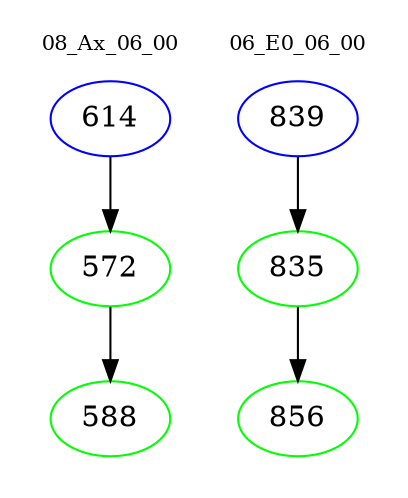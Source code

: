 digraph{
subgraph cluster_0 {
color = white
label = "08_Ax_06_00";
fontsize=10;
T0_614 [label="614", color="blue"]
T0_614 -> T0_572 [color="black"]
T0_572 [label="572", color="green"]
T0_572 -> T0_588 [color="black"]
T0_588 [label="588", color="green"]
}
subgraph cluster_1 {
color = white
label = "06_E0_06_00";
fontsize=10;
T1_839 [label="839", color="blue"]
T1_839 -> T1_835 [color="black"]
T1_835 [label="835", color="green"]
T1_835 -> T1_856 [color="black"]
T1_856 [label="856", color="green"]
}
}
